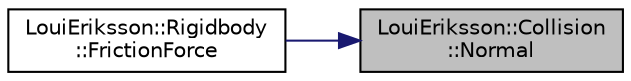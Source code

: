 digraph "LouiEriksson::Collision::Normal"
{
 // LATEX_PDF_SIZE
  edge [fontname="Helvetica",fontsize="10",labelfontname="Helvetica",labelfontsize="10"];
  node [fontname="Helvetica",fontsize="10",shape=record];
  rankdir="RL";
  Node1 [label="LouiEriksson::Collision\l::Normal",height=0.2,width=0.4,color="black", fillcolor="grey75", style="filled", fontcolor="black",tooltip="Set the normal of the Collision."];
  Node1 -> Node2 [dir="back",color="midnightblue",fontsize="10",style="solid",fontname="Helvetica"];
  Node2 [label="LouiEriksson::Rigidbody\l::FrictionForce",height=0.2,width=0.4,color="black", fillcolor="white", style="filled",URL="$class_loui_eriksson_1_1_rigidbody.html#a356233f221e19733815544de2ba69f86",tooltip="Compute the friction force of the Rigidbody given Collision information."];
}
